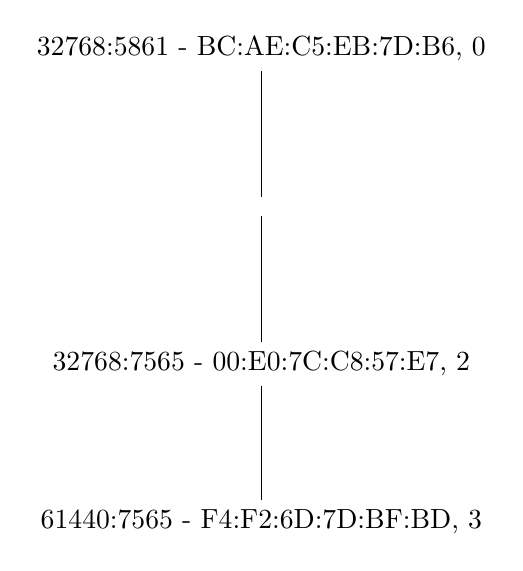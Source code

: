 \begin{tikzpicture}[]
\node (0) at (7.0,20) {32768:5861 - BC:AE:C5:EB:7D:B6, 0};
\node (1) at (7.0,18) {};
\node (2) at (7.0,16) {32768:7565 - 00:E0:7C:C8:57:E7, 2};
\node (3) at (7.0,14) {61440:7565 - F4:F2:6D:7D:BF:BD, 3};
\draw 
(2) -- (3);
\draw (1) -- (2);
\draw 
(0) -- (1);
\end{tikzpicture}